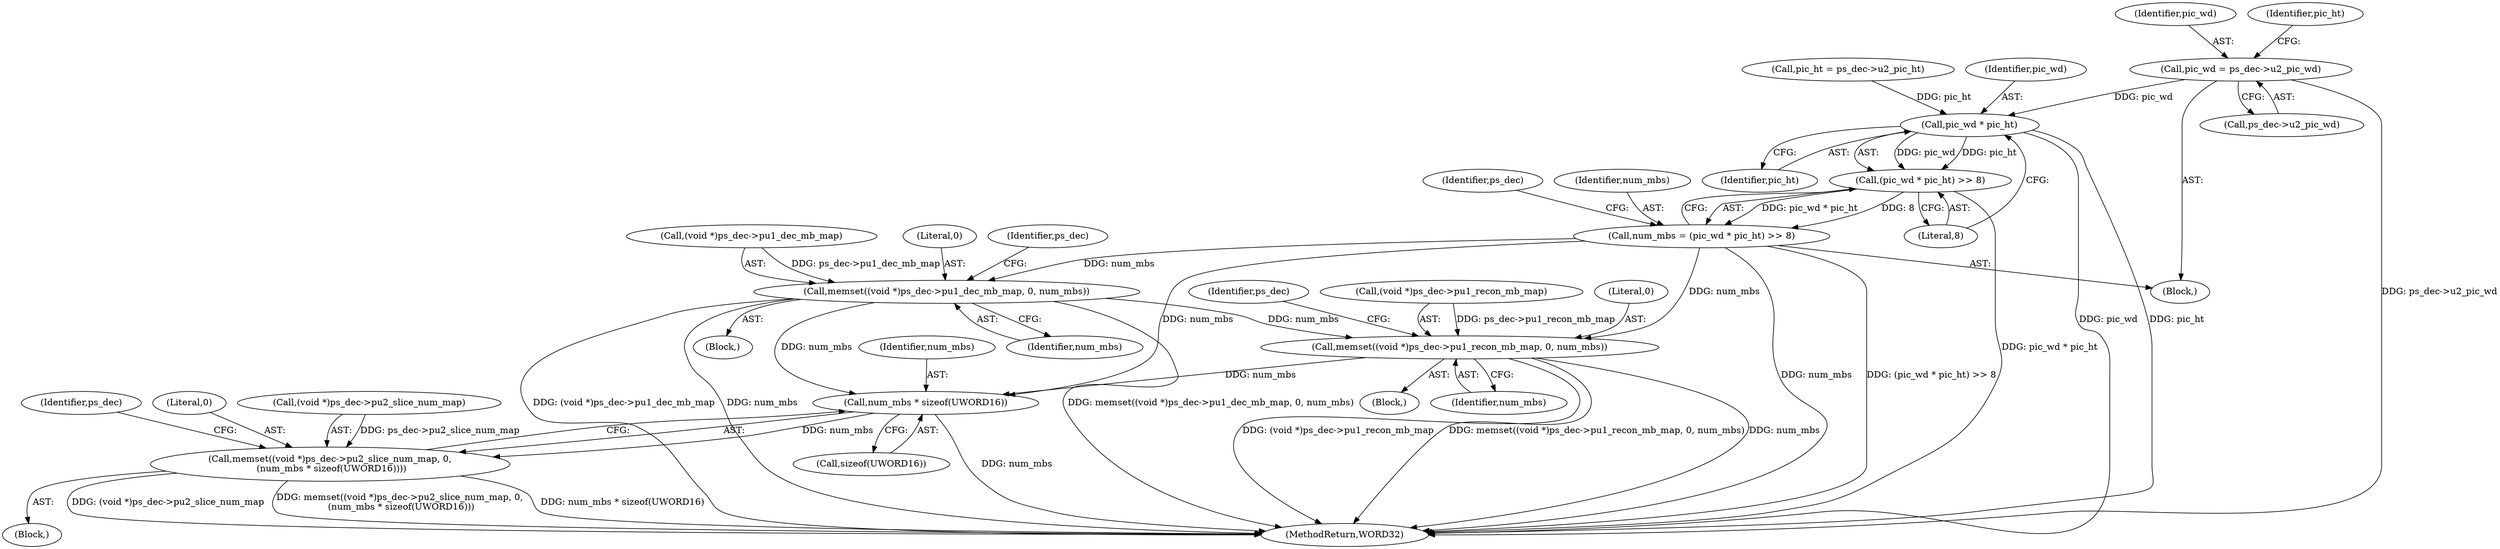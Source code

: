 digraph "0_Android_a78887bcffbc2995cf9ed72e0697acf560875e9e_3@pointer" {
"1000627" [label="(Call,pic_wd = ps_dec->u2_pic_wd)"];
"1000640" [label="(Call,pic_wd * pic_ht)"];
"1000639" [label="(Call,(pic_wd * pic_ht) >> 8)"];
"1000637" [label="(Call,num_mbs = (pic_wd * pic_ht) >> 8)"];
"1000649" [label="(Call,memset((void *)ps_dec->pu1_dec_mb_map, 0, num_mbs))"];
"1000662" [label="(Call,memset((void *)ps_dec->pu1_recon_mb_map, 0, num_mbs))"];
"1000682" [label="(Call,num_mbs * sizeof(UWORD16))"];
"1000675" [label="(Call,memset((void *)ps_dec->pu2_slice_num_map, 0,\n (num_mbs * sizeof(UWORD16))))"];
"1000676" [label="(Call,(void *)ps_dec->pu2_slice_num_map)"];
"1000656" [label="(Identifier,num_mbs)"];
"1000642" [label="(Identifier,pic_ht)"];
"1000638" [label="(Identifier,num_mbs)"];
"1000623" [label="(Block,)"];
"1002052" [label="(MethodReturn,WORD32)"];
"1000682" [label="(Call,num_mbs * sizeof(UWORD16))"];
"1000628" [label="(Identifier,pic_wd)"];
"1000650" [label="(Call,(void *)ps_dec->pu1_dec_mb_map)"];
"1000639" [label="(Call,(pic_wd * pic_ht) >> 8)"];
"1000627" [label="(Call,pic_wd = ps_dec->u2_pic_wd)"];
"1000688" [label="(Identifier,ps_dec)"];
"1000637" [label="(Call,num_mbs = (pic_wd * pic_ht) >> 8)"];
"1000649" [label="(Call,memset((void *)ps_dec->pu1_dec_mb_map, 0, num_mbs))"];
"1000672" [label="(Identifier,ps_dec)"];
"1000629" [label="(Call,ps_dec->u2_pic_wd)"];
"1000648" [label="(Block,)"];
"1000640" [label="(Call,pic_wd * pic_ht)"];
"1000641" [label="(Identifier,pic_wd)"];
"1000633" [label="(Identifier,pic_ht)"];
"1000655" [label="(Literal,0)"];
"1000646" [label="(Identifier,ps_dec)"];
"1000632" [label="(Call,pic_ht = ps_dec->u2_pic_ht)"];
"1000675" [label="(Call,memset((void *)ps_dec->pu2_slice_num_map, 0,\n (num_mbs * sizeof(UWORD16))))"];
"1000681" [label="(Literal,0)"];
"1000643" [label="(Literal,8)"];
"1000669" [label="(Identifier,num_mbs)"];
"1000663" [label="(Call,(void *)ps_dec->pu1_recon_mb_map)"];
"1000684" [label="(Call,sizeof(UWORD16))"];
"1000683" [label="(Identifier,num_mbs)"];
"1000659" [label="(Identifier,ps_dec)"];
"1000668" [label="(Literal,0)"];
"1000661" [label="(Block,)"];
"1000674" [label="(Block,)"];
"1000662" [label="(Call,memset((void *)ps_dec->pu1_recon_mb_map, 0, num_mbs))"];
"1000627" -> "1000623"  [label="AST: "];
"1000627" -> "1000629"  [label="CFG: "];
"1000628" -> "1000627"  [label="AST: "];
"1000629" -> "1000627"  [label="AST: "];
"1000633" -> "1000627"  [label="CFG: "];
"1000627" -> "1002052"  [label="DDG: ps_dec->u2_pic_wd"];
"1000627" -> "1000640"  [label="DDG: pic_wd"];
"1000640" -> "1000639"  [label="AST: "];
"1000640" -> "1000642"  [label="CFG: "];
"1000641" -> "1000640"  [label="AST: "];
"1000642" -> "1000640"  [label="AST: "];
"1000643" -> "1000640"  [label="CFG: "];
"1000640" -> "1002052"  [label="DDG: pic_wd"];
"1000640" -> "1002052"  [label="DDG: pic_ht"];
"1000640" -> "1000639"  [label="DDG: pic_wd"];
"1000640" -> "1000639"  [label="DDG: pic_ht"];
"1000632" -> "1000640"  [label="DDG: pic_ht"];
"1000639" -> "1000637"  [label="AST: "];
"1000639" -> "1000643"  [label="CFG: "];
"1000643" -> "1000639"  [label="AST: "];
"1000637" -> "1000639"  [label="CFG: "];
"1000639" -> "1002052"  [label="DDG: pic_wd * pic_ht"];
"1000639" -> "1000637"  [label="DDG: pic_wd * pic_ht"];
"1000639" -> "1000637"  [label="DDG: 8"];
"1000637" -> "1000623"  [label="AST: "];
"1000638" -> "1000637"  [label="AST: "];
"1000646" -> "1000637"  [label="CFG: "];
"1000637" -> "1002052"  [label="DDG: num_mbs"];
"1000637" -> "1002052"  [label="DDG: (pic_wd * pic_ht) >> 8"];
"1000637" -> "1000649"  [label="DDG: num_mbs"];
"1000637" -> "1000662"  [label="DDG: num_mbs"];
"1000637" -> "1000682"  [label="DDG: num_mbs"];
"1000649" -> "1000648"  [label="AST: "];
"1000649" -> "1000656"  [label="CFG: "];
"1000650" -> "1000649"  [label="AST: "];
"1000655" -> "1000649"  [label="AST: "];
"1000656" -> "1000649"  [label="AST: "];
"1000659" -> "1000649"  [label="CFG: "];
"1000649" -> "1002052"  [label="DDG: (void *)ps_dec->pu1_dec_mb_map"];
"1000649" -> "1002052"  [label="DDG: num_mbs"];
"1000649" -> "1002052"  [label="DDG: memset((void *)ps_dec->pu1_dec_mb_map, 0, num_mbs)"];
"1000650" -> "1000649"  [label="DDG: ps_dec->pu1_dec_mb_map"];
"1000649" -> "1000662"  [label="DDG: num_mbs"];
"1000649" -> "1000682"  [label="DDG: num_mbs"];
"1000662" -> "1000661"  [label="AST: "];
"1000662" -> "1000669"  [label="CFG: "];
"1000663" -> "1000662"  [label="AST: "];
"1000668" -> "1000662"  [label="AST: "];
"1000669" -> "1000662"  [label="AST: "];
"1000672" -> "1000662"  [label="CFG: "];
"1000662" -> "1002052"  [label="DDG: (void *)ps_dec->pu1_recon_mb_map"];
"1000662" -> "1002052"  [label="DDG: memset((void *)ps_dec->pu1_recon_mb_map, 0, num_mbs)"];
"1000662" -> "1002052"  [label="DDG: num_mbs"];
"1000663" -> "1000662"  [label="DDG: ps_dec->pu1_recon_mb_map"];
"1000662" -> "1000682"  [label="DDG: num_mbs"];
"1000682" -> "1000675"  [label="AST: "];
"1000682" -> "1000684"  [label="CFG: "];
"1000683" -> "1000682"  [label="AST: "];
"1000684" -> "1000682"  [label="AST: "];
"1000675" -> "1000682"  [label="CFG: "];
"1000682" -> "1002052"  [label="DDG: num_mbs"];
"1000682" -> "1000675"  [label="DDG: num_mbs"];
"1000675" -> "1000674"  [label="AST: "];
"1000676" -> "1000675"  [label="AST: "];
"1000681" -> "1000675"  [label="AST: "];
"1000688" -> "1000675"  [label="CFG: "];
"1000675" -> "1002052"  [label="DDG: num_mbs * sizeof(UWORD16)"];
"1000675" -> "1002052"  [label="DDG: (void *)ps_dec->pu2_slice_num_map"];
"1000675" -> "1002052"  [label="DDG: memset((void *)ps_dec->pu2_slice_num_map, 0,\n (num_mbs * sizeof(UWORD16)))"];
"1000676" -> "1000675"  [label="DDG: ps_dec->pu2_slice_num_map"];
}
